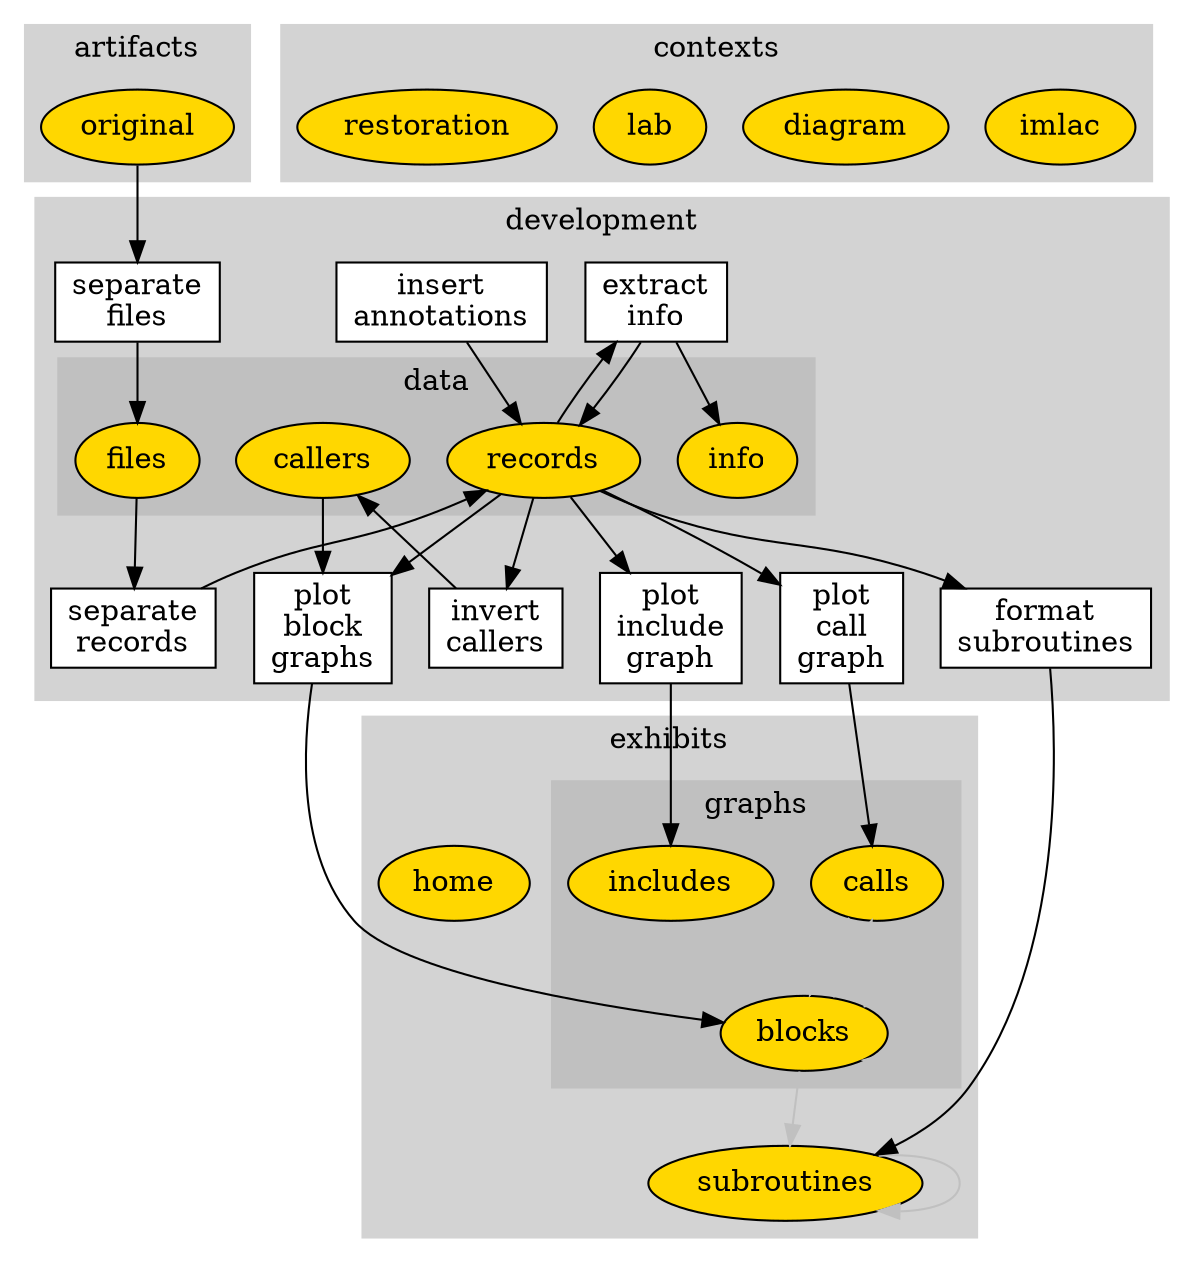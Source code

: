 digraph make {
node [style=filled fillcolor=gold]

subgraph cluster_artifacts {
label=artifacts;
style=filled;
color=lightgrey;
URL="artifacts"
original [URL="artifacts/original.txt"];
}

subgraph cluster_contexts {
label=contexts;
style=filled;
color=lightgrey;
URL="contexts"
imlac [URL="contexts/imlac"];
diagram [URL="contexts/diagram"];
lab [URL="contexts/lab"];
restoration [URL="contexts/restoration"];
}

subgraph cluster_exhibits {
label=exhibits
style=filled;
color=lightgrey;
URL="exhibits"
subroutines [URL="exhibits/subroutines/#subroutinesMAIN"];
calls [URL="exhibits/calls.svg"];
includes [URL="exhibits/includes.svg"];
blocks [URL="exhibits/blocks/MAIN.svg"];
home [URL="index.html"];

subgraph cluster_graphs {
label=graphs
style=filled;
color=silver;
URL="exhibits/graphs"
calls [URL="exhibits/graphs/calls.svg"];
includes [URL="exhibits/graphs/includes.svg"];
blocks [URL="exhibits/graphs/blocks/MAIN.svg"];
}

}

subgraph cluster_development {
label="development"
style=filled;
color=lightgrey;
URL="development"

subgraph cluster_data {
label="data"
style=filled;
color=silver;
URL="development/data"
files [URL="development/data/files"];
records [URL="development/data/records"];
callers [URL="development/data/callers"];
info [URL="development/data/info"]
}

node [shape=rectangle fillcolor=white]
original -> "separate\nfiles" -> files;
records -> "plot\nblock\ngraphs" -> blocks;
records -> "extract\ninfo" -> info;
"extract\ninfo" -> records;
"insert\nannotations" -> records;
callers -> "plot\nblock\ngraphs";
files -> "separate\nrecords" -> records;
records -> "invert\ncallers" -> callers;
records -> "format\nsubroutines" -> subroutines;
records -> "plot\ncall\ngraph" -> calls;
records -> "plot\ninclude\ngraph" -> includes;
}

edge [color=gray]
calls -> blocks -> blocks -> calls;
blocks -> subroutines -> subroutines;
}
